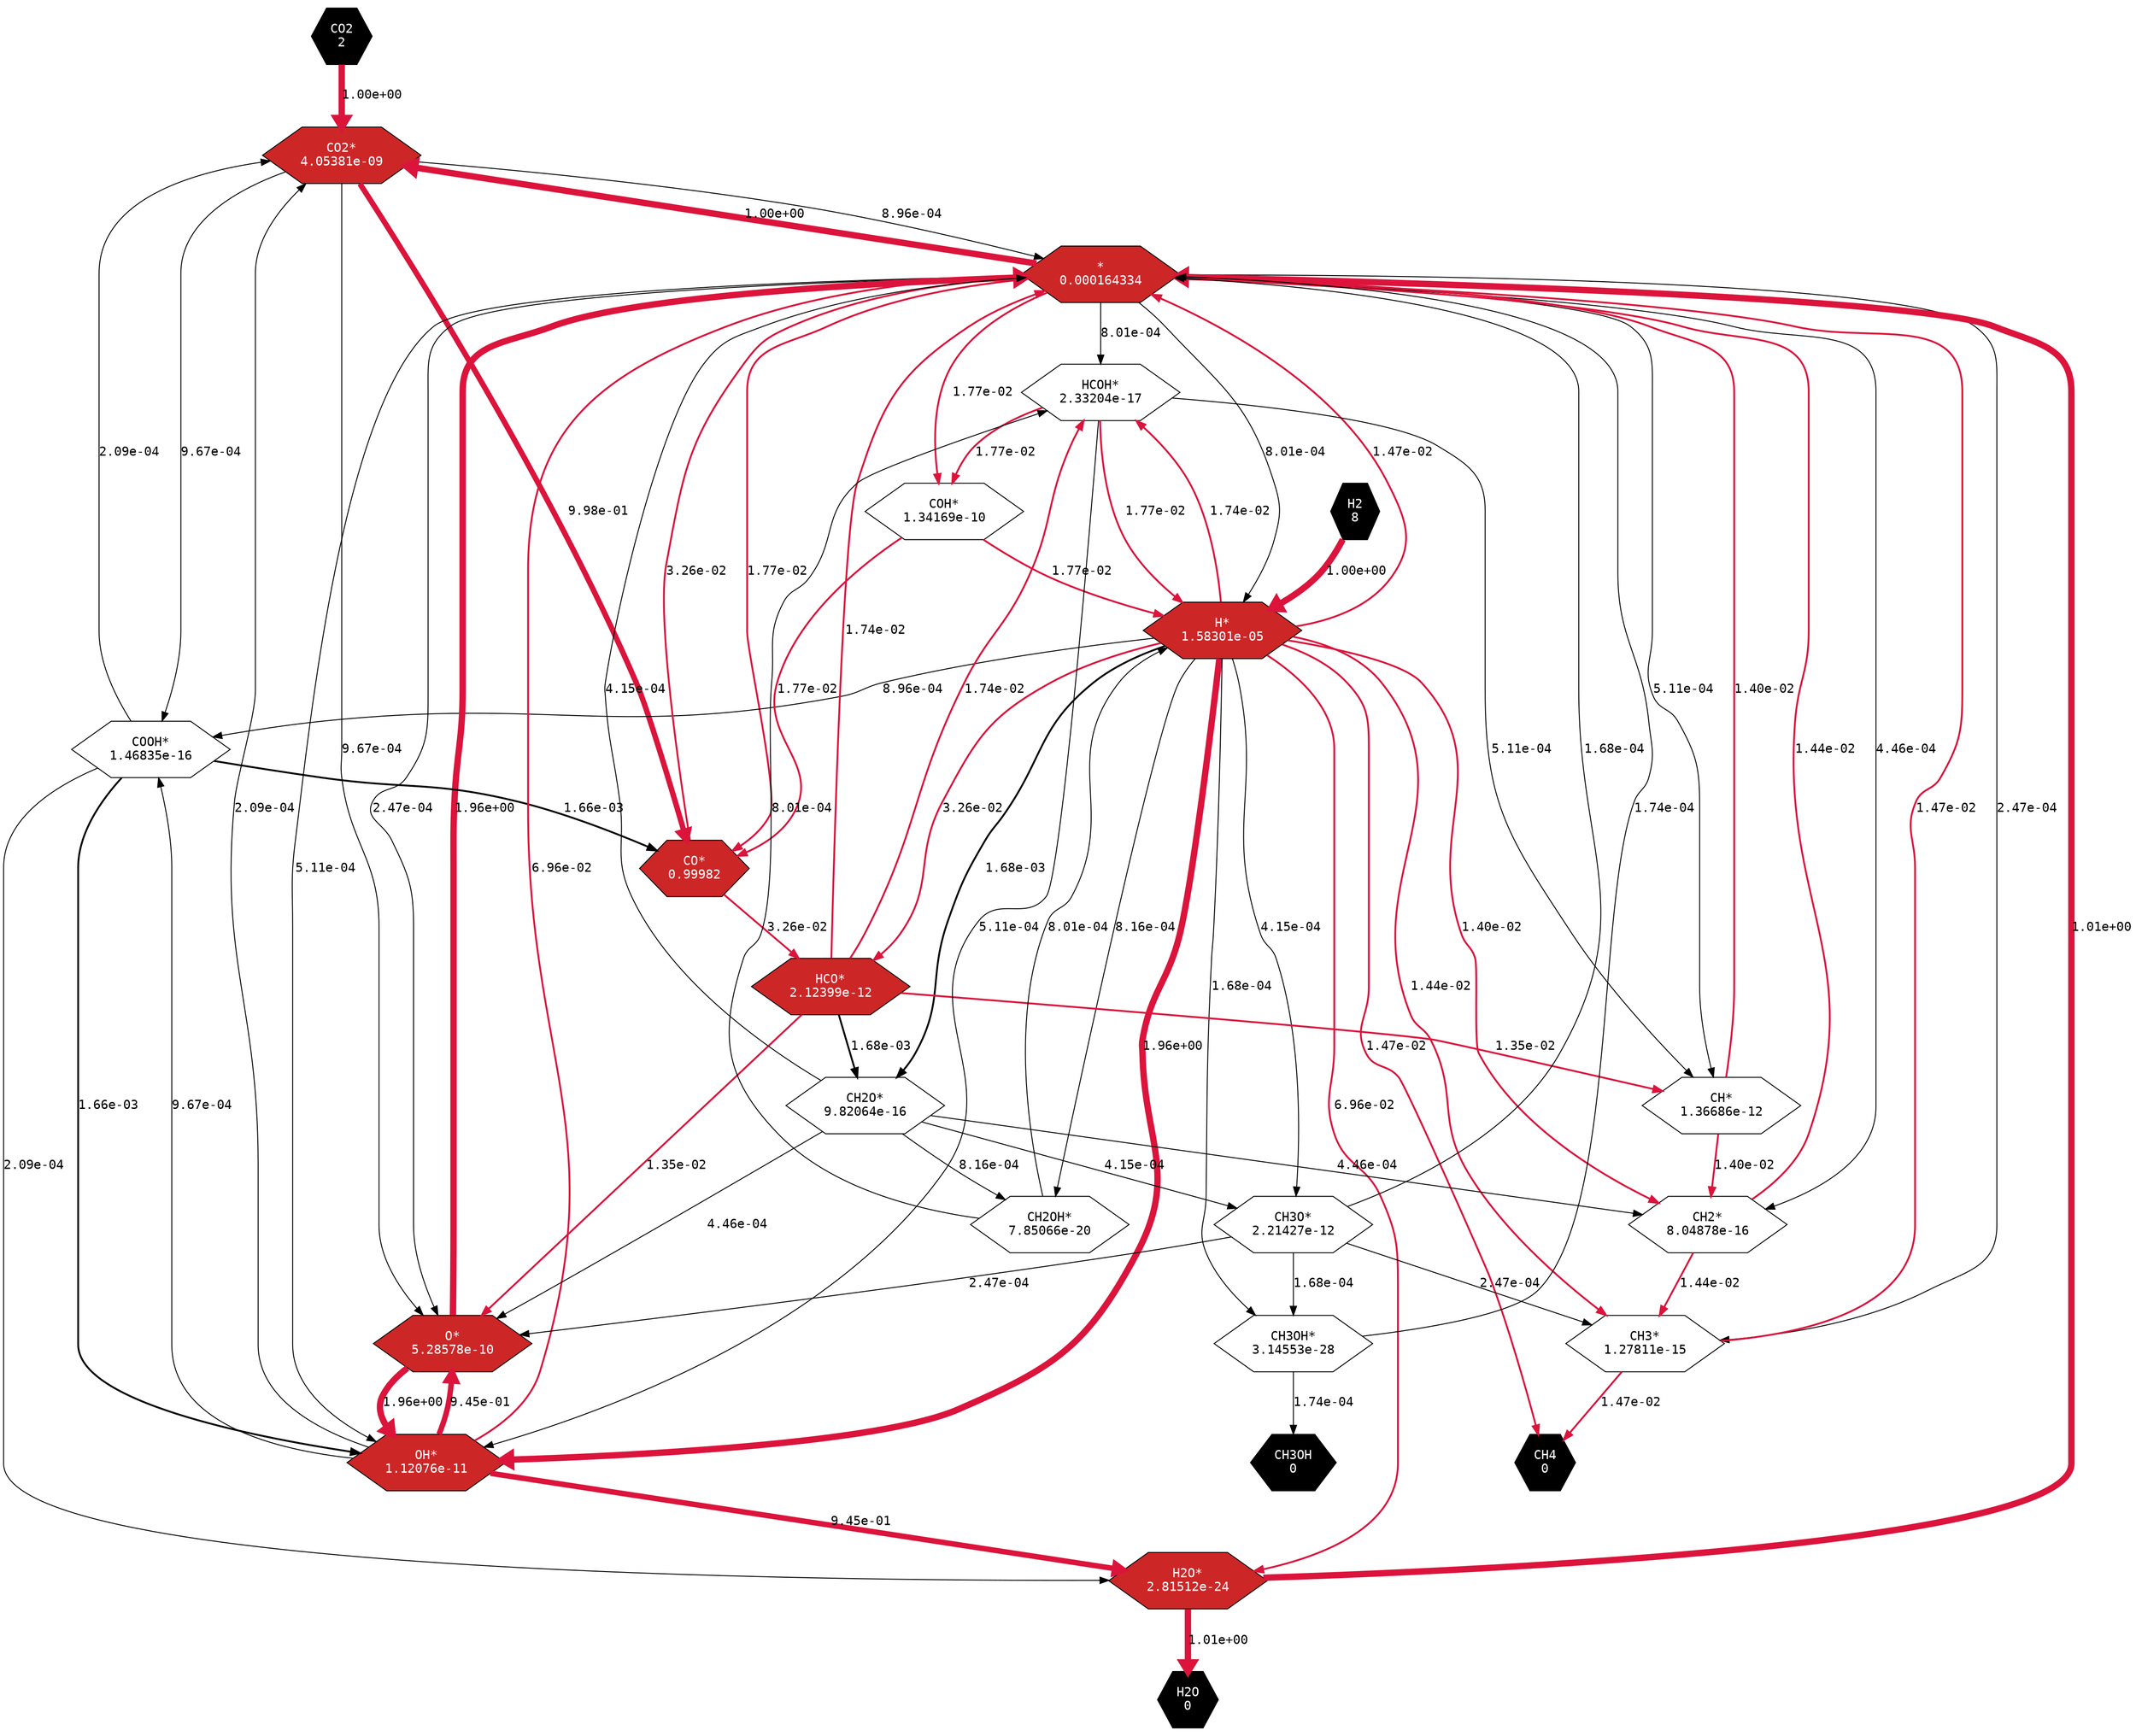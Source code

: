 strict digraph G {
	layout=dot
	rotate=0
	ratio=1
	rankdir=TB
	root=CO2
	"CO2" -> "CO2*" [label="1.00e+00",fontname="monospace",penwidth=7,color=crimson];
	"*" -> "CO2*" [label="1.00e+00",fontname="monospace",penwidth=7,color=crimson];
	"H2" -> "H*" [label="1.00e+00",fontname="monospace",penwidth=7,color=crimson];
	"*" -> "H*" [label="1.00e+00",fontname="monospace",penwidth=7,color=crimson];
	"CO2*" -> "CO*" [label="9.98e-01",fontname="monospace",penwidth=6,color=crimson];
	"CO2*" -> "O*" [label="9.98e-01",fontname="monospace",penwidth=6,color=crimson];
	"*" -> "CO*" [label="9.98e-01",fontname="monospace",penwidth=6,color=crimson];
	"*" -> "O*" [label="9.98e-01",fontname="monospace",penwidth=6,color=crimson];
	"CO2*" -> "COOH*" [label="8.96e-04",fontname="monospace",penwidth=1,color=black];
	"CO2*" -> "*" [label="8.96e-04",fontname="monospace",penwidth=1,color=black];
	"H*" -> "COOH*" [label="8.96e-04",fontname="monospace",penwidth=1,color=black];
	"H*" -> "*" [label="8.96e-04",fontname="monospace",penwidth=1,color=black];
	"CO2*" -> "COOH*" [label="9.67e-04",fontname="monospace",penwidth=1,color=black];
	"CO2*" -> "O*" [label="9.67e-04",fontname="monospace",penwidth=1,color=black];
	"OH*" -> "COOH*" [label="9.67e-04",fontname="monospace",penwidth=1,color=black];
	"OH*" -> "O*" [label="9.67e-04",fontname="monospace",penwidth=1,color=black];
	"COOH*" -> "CO2*" [label="2.09e-04",fontname="monospace",penwidth=1,color=black];
	"OH*" -> "CO2*" [label="2.09e-04",fontname="monospace",penwidth=1,color=black];
	"COOH*" -> "H2O*" [label="2.09e-04",fontname="monospace",penwidth=1,color=black];
	"OH*" -> "H2O*" [label="2.09e-04",fontname="monospace",penwidth=1,color=black];
	"COOH*" -> "CO*" [label="1.66e-03",fontname="monospace",penwidth=2,color=black];
	"COOH*" -> "OH*" [label="1.66e-03",fontname="monospace",penwidth=2,color=black];
	"*" -> "CO*" [label="1.66e-03",fontname="monospace",penwidth=2,color=black];
	"*" -> "OH*" [label="1.66e-03",fontname="monospace",penwidth=2,color=black];
	"CO*" -> "HCO*" [label="3.26e-02",fontname="monospace",penwidth=2,color=crimson];
	"H*" -> "HCO*" [label="3.26e-02",fontname="monospace",penwidth=2,color=crimson];
	"CO*" -> "*" [label="3.26e-02",fontname="monospace",penwidth=2,color=crimson];
	"H*" -> "*" [label="3.26e-02",fontname="monospace",penwidth=2,color=crimson];
	"HCO*" -> "CH*" [label="1.35e-02",fontname="monospace",penwidth=2,color=crimson];
	"HCO*" -> "O*" [label="1.35e-02",fontname="monospace",penwidth=2,color=crimson];
	"*" -> "CH*" [label="1.35e-02",fontname="monospace",penwidth=2,color=crimson];
	"*" -> "O*" [label="1.35e-02",fontname="monospace",penwidth=2,color=crimson];
	"COH*" -> "CO*" [label="1.77e-02",fontname="monospace",penwidth=2,color=crimson];
	"COH*" -> "H*" [label="1.77e-02",fontname="monospace",penwidth=2,color=crimson];
	"*" -> "CO*" [label="1.77e-02",fontname="monospace",penwidth=2,color=crimson];
	"*" -> "H*" [label="1.77e-02",fontname="monospace",penwidth=2,color=crimson];
	"CH*" -> "CH2*" [label="1.40e-02",fontname="monospace",penwidth=2,color=crimson];
	"CH*" -> "*" [label="1.40e-02",fontname="monospace",penwidth=2,color=crimson];
	"H*" -> "CH2*" [label="1.40e-02",fontname="monospace",penwidth=2,color=crimson];
	"H*" -> "*" [label="1.40e-02",fontname="monospace",penwidth=2,color=crimson];
	"CH2*" -> "CH3*" [label="1.44e-02",fontname="monospace",penwidth=2,color=crimson];
	"CH2*" -> "*" [label="1.44e-02",fontname="monospace",penwidth=2,color=crimson];
	"H*" -> "CH3*" [label="1.44e-02",fontname="monospace",penwidth=2,color=crimson];
	"H*" -> "*" [label="1.44e-02",fontname="monospace",penwidth=2,color=crimson];
	"HCO*" -> "CH2O*" [label="1.68e-03",fontname="monospace",penwidth=2,color=black];
	"HCO*" -> "*" [label="1.68e-03",fontname="monospace",penwidth=2,color=black];
	"H*" -> "CH2O*" [label="1.68e-03",fontname="monospace",penwidth=2,color=black];
	"H*" -> "*" [label="1.68e-03",fontname="monospace",penwidth=2,color=black];
	"HCO*" -> "HCOH*" [label="1.74e-02",fontname="monospace",penwidth=2,color=crimson];
	"HCO*" -> "*" [label="1.74e-02",fontname="monospace",penwidth=2,color=crimson];
	"H*" -> "HCOH*" [label="1.74e-02",fontname="monospace",penwidth=2,color=crimson];
	"H*" -> "*" [label="1.74e-02",fontname="monospace",penwidth=2,color=crimson];
	"HCOH*" -> "COH*" [label="1.77e-02",fontname="monospace",penwidth=2,color=crimson];
	"*" -> "COH*" [label="1.77e-02",fontname="monospace",penwidth=2,color=crimson];
	"HCOH*" -> "H*" [label="1.77e-02",fontname="monospace",penwidth=2,color=crimson];
	"*" -> "H*" [label="1.77e-02",fontname="monospace",penwidth=2,color=crimson];
	"HCOH*" -> "CH*" [label="5.11e-04",fontname="monospace",penwidth=1,color=black];
	"HCOH*" -> "OH*" [label="5.11e-04",fontname="monospace",penwidth=1,color=black];
	"*" -> "CH*" [label="5.11e-04",fontname="monospace",penwidth=1,color=black];
	"*" -> "OH*" [label="5.11e-04",fontname="monospace",penwidth=1,color=black];
	"CH2OH*" -> "HCOH*" [label="8.01e-04",fontname="monospace",penwidth=1,color=black];
	"*" -> "HCOH*" [label="8.01e-04",fontname="monospace",penwidth=1,color=black];
	"CH2OH*" -> "H*" [label="8.01e-04",fontname="monospace",penwidth=1,color=black];
	"*" -> "H*" [label="8.01e-04",fontname="monospace",penwidth=1,color=black];
	"CH2O*" -> "CH2OH*" [label="8.16e-04",fontname="monospace",penwidth=1,color=black];
	"CH2O*" -> "*" [label="8.16e-04",fontname="monospace",penwidth=1,color=black];
	"H*" -> "CH2OH*" [label="8.16e-04",fontname="monospace",penwidth=1,color=black];
	"H*" -> "*" [label="8.16e-04",fontname="monospace",penwidth=1,color=black];
	"CH2O*" -> "CH2*" [label="4.46e-04",fontname="monospace",penwidth=1,color=black];
	"CH2O*" -> "O*" [label="4.46e-04",fontname="monospace",penwidth=1,color=black];
	"*" -> "CH2*" [label="4.46e-04",fontname="monospace",penwidth=1,color=black];
	"*" -> "O*" [label="4.46e-04",fontname="monospace",penwidth=1,color=black];
	"CH2O*" -> "CH3O*" [label="4.15e-04",fontname="monospace",penwidth=1,color=black];
	"CH2O*" -> "*" [label="4.15e-04",fontname="monospace",penwidth=1,color=black];
	"H*" -> "CH3O*" [label="4.15e-04",fontname="monospace",penwidth=1,color=black];
	"H*" -> "*" [label="4.15e-04",fontname="monospace",penwidth=1,color=black];
	"CH3O*" -> "CH3*" [label="2.47e-04",fontname="monospace",penwidth=1,color=black];
	"CH3O*" -> "O*" [label="2.47e-04",fontname="monospace",penwidth=1,color=black];
	"*" -> "CH3*" [label="2.47e-04",fontname="monospace",penwidth=1,color=black];
	"*" -> "O*" [label="2.47e-04",fontname="monospace",penwidth=1,color=black];
	"CH3O*" -> "CH3OH*" [label="1.68e-04",fontname="monospace",penwidth=1,color=black];
	"CH3O*" -> "*" [label="1.68e-04",fontname="monospace",penwidth=1,color=black];
	"H*" -> "CH3OH*" [label="1.68e-04",fontname="monospace",penwidth=1,color=black];
	"H*" -> "*" [label="1.68e-04",fontname="monospace",penwidth=1,color=black];
	"O*" -> "OH*" [label="1.96e+00",fontname="monospace",penwidth=7,color=crimson];
	"O*" -> "*" [label="1.96e+00",fontname="monospace",penwidth=7,color=crimson];
	"H*" -> "OH*" [label="1.96e+00",fontname="monospace",penwidth=7,color=crimson];
	"H*" -> "*" [label="1.96e+00",fontname="monospace",penwidth=7,color=crimson];
	"OH*" -> "H2O*" [label="6.96e-02",fontname="monospace",penwidth=2,color=crimson];
	"OH*" -> "*" [label="6.96e-02",fontname="monospace",penwidth=2,color=crimson];
	"H*" -> "H2O*" [label="6.96e-02",fontname="monospace",penwidth=2,color=crimson];
	"H*" -> "*" [label="6.96e-02",fontname="monospace",penwidth=2,color=crimson];
	"OH*" -> "O*" [label="9.45e-01",fontname="monospace",penwidth=6,color=crimson];
	"OH*" -> "H2O*" [label="9.45e-01",fontname="monospace",penwidth=6,color=crimson];
	"OH*" -> "O*" [label="9.45e-01",fontname="monospace",penwidth=6,color=crimson];
	"OH*" -> "H2O*" [label="9.45e-01",fontname="monospace",penwidth=6,color=crimson];
	"H2O*" -> "H2O" [label="1.01e+00",fontname="monospace",penwidth=7,color=crimson];
	"H2O*" -> "*" [label="1.01e+00",fontname="monospace",penwidth=7,color=crimson];
	"CH3*" -> "CH4" [label="1.47e-02",fontname="monospace",penwidth=2,color=crimson];
	"H*" -> "CH4" [label="1.47e-02",fontname="monospace",penwidth=2,color=crimson];
	"CH3*" -> "*" [label="1.47e-02",fontname="monospace",penwidth=2,color=crimson];
	"H*" -> "*" [label="1.47e-02",fontname="monospace",penwidth=2,color=crimson];
	"CH3OH*" -> "CH3OH" [label="1.74e-04",fontname="monospace",penwidth=1,color=black];
	"CH3OH*" -> "*" [label="1.74e-04",fontname="monospace",penwidth=1,color=black];
	"CH4"[fontname="monospace",shape=hexagon,label="CH4\n0",fillcolor=black,style=filled,fontcolor=white];
	"H2O"[fontname="monospace",shape=hexagon,label="H2O\n0",fillcolor=black,style=filled,fontcolor=white];
	"CH3O*"[fontname="monospace",shape=hexagon,label="CH3O*\n2.21427e-12"];
	"CH3OH*"[fontname="monospace",shape=hexagon,label="CH3OH*\n3.14553e-28"];
	"HCOH*"[fontname="monospace",shape=hexagon,label="HCOH*\n2.33204e-17"];
	"CH2O*"[fontname="monospace",shape=hexagon,label="CH2O*\n9.82064e-16"];
	"H*"[fontname="monospace",shape=hexagon,label="H*\n1.58301e-05",fillcolor=firebrick3,style=filled,fontcolor=white];
	"*"[fontname="monospace",shape=hexagon,label="*\n0.000164334",fillcolor=firebrick3,style=filled,fontcolor=white];
	"CH3*"[fontname="monospace",shape=hexagon,label="CH3*\n1.27811e-15"];
	"COOH*"[fontname="monospace",shape=hexagon,label="COOH*\n1.46835e-16"];
	"OH*"[fontname="monospace",shape=hexagon,label="OH*\n1.12076e-11",fillcolor=firebrick3,style=filled,fontcolor=white];
	"H2"[fontname="monospace",shape=hexagon,label="H2\n8",fillcolor=black,style=filled,fontcolor=white];
	"CH3OH"[fontname="monospace",shape=hexagon,label="CH3OH\n0",fillcolor=black,style=filled,fontcolor=white];
	"CH*"[fontname="monospace",shape=hexagon,label="CH*\n1.36686e-12"];
	"O*"[fontname="monospace",shape=hexagon,label="O*\n5.28578e-10",fillcolor=firebrick3,style=filled,fontcolor=white];
	"CO2*"[fontname="monospace",shape=hexagon,label="CO2*\n4.05381e-09",fillcolor=firebrick3,style=filled,fontcolor=white];
	"COH*"[fontname="monospace",shape=hexagon,label="COH*\n1.34169e-10"];
	"CH2OH*"[fontname="monospace",shape=hexagon,label="CH2OH*\n7.85066e-20"];
	"H2O*"[fontname="monospace",shape=hexagon,label="H2O*\n2.81512e-24",fillcolor=firebrick3,style=filled,fontcolor=white];
	"HCO*"[fontname="monospace",shape=hexagon,label="HCO*\n2.12399e-12",fillcolor=firebrick3,style=filled,fontcolor=white];
	"CO2"[fontname="monospace",shape=hexagon,label="CO2\n2",fillcolor=black,style=filled,fontcolor=white];
	"CO*"[fontname="monospace",shape=hexagon,label="CO*\n0.99982",fillcolor=firebrick3,style=filled,fontcolor=white];
	"CH2*"[fontname="monospace",shape=hexagon,label="CH2*\n8.04878e-16"];
}
